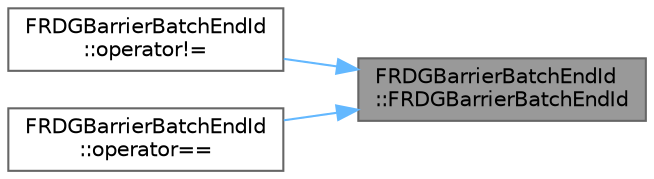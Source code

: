 digraph "FRDGBarrierBatchEndId::FRDGBarrierBatchEndId"
{
 // INTERACTIVE_SVG=YES
 // LATEX_PDF_SIZE
  bgcolor="transparent";
  edge [fontname=Helvetica,fontsize=10,labelfontname=Helvetica,labelfontsize=10];
  node [fontname=Helvetica,fontsize=10,shape=box,height=0.2,width=0.4];
  rankdir="RL";
  Node1 [id="Node000001",label="FRDGBarrierBatchEndId\l::FRDGBarrierBatchEndId",height=0.2,width=0.4,color="gray40", fillcolor="grey60", style="filled", fontcolor="black",tooltip=" "];
  Node1 -> Node2 [id="edge1_Node000001_Node000002",dir="back",color="steelblue1",style="solid",tooltip=" "];
  Node2 [id="Node000002",label="FRDGBarrierBatchEndId\l::operator!=",height=0.2,width=0.4,color="grey40", fillcolor="white", style="filled",URL="$d0/da4/structFRDGBarrierBatchEndId.html#a1449474f6f96675cbe39f6de34cd2eda",tooltip=" "];
  Node1 -> Node3 [id="edge2_Node000001_Node000003",dir="back",color="steelblue1",style="solid",tooltip=" "];
  Node3 [id="Node000003",label="FRDGBarrierBatchEndId\l::operator==",height=0.2,width=0.4,color="grey40", fillcolor="white", style="filled",URL="$d0/da4/structFRDGBarrierBatchEndId.html#ab032bfa235c9e4024ad882ed472d62e6",tooltip=" "];
}
